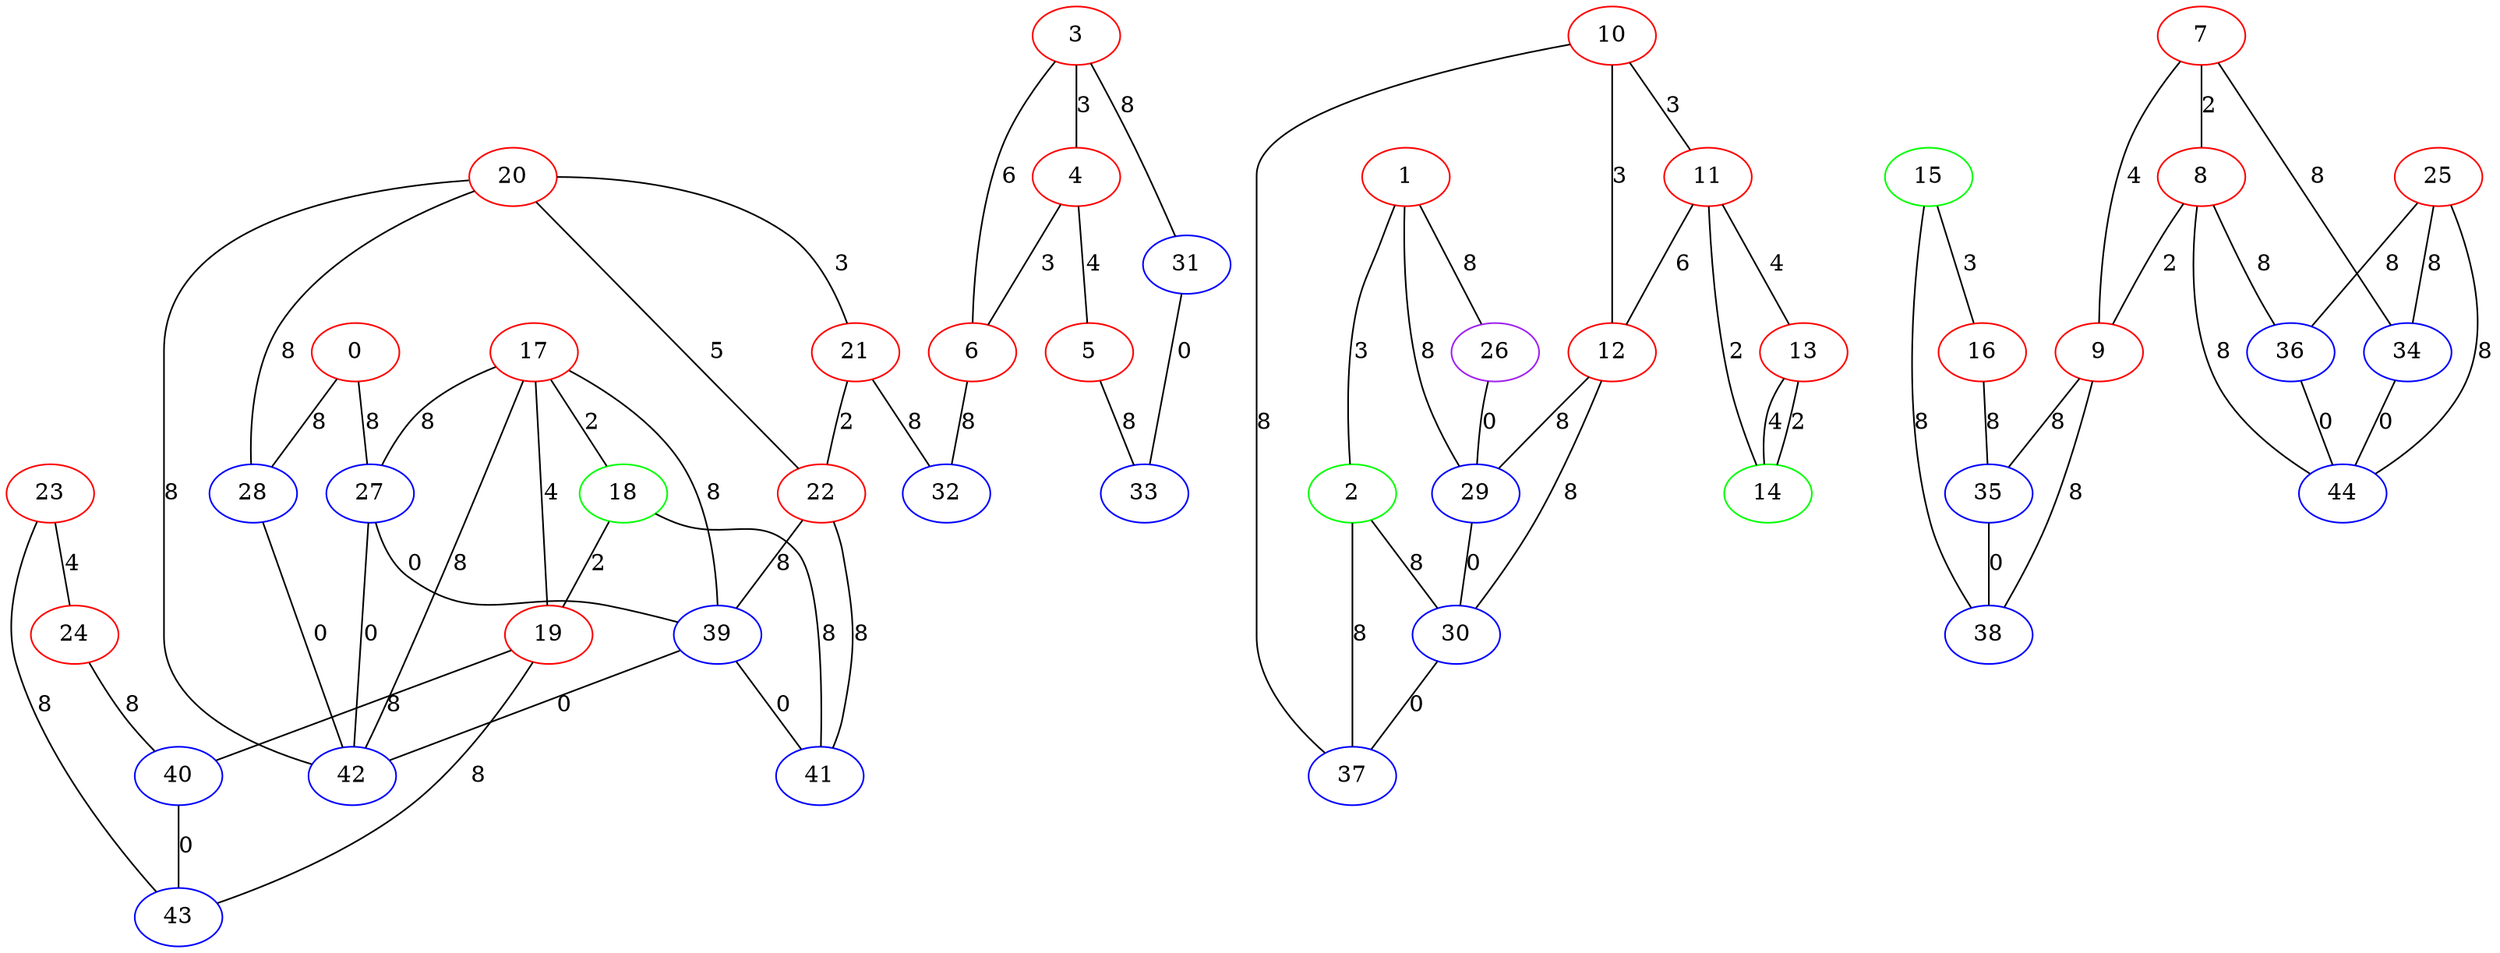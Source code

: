 graph "" {
0 [color=red, weight=1];
1 [color=red, weight=1];
2 [color=green, weight=2];
3 [color=red, weight=1];
4 [color=red, weight=1];
5 [color=red, weight=1];
6 [color=red, weight=1];
7 [color=red, weight=1];
8 [color=red, weight=1];
9 [color=red, weight=1];
10 [color=red, weight=1];
11 [color=red, weight=1];
12 [color=red, weight=1];
13 [color=red, weight=1];
14 [color=green, weight=2];
15 [color=green, weight=2];
16 [color=red, weight=1];
17 [color=red, weight=1];
18 [color=green, weight=2];
19 [color=red, weight=1];
20 [color=red, weight=1];
21 [color=red, weight=1];
22 [color=red, weight=1];
23 [color=red, weight=1];
24 [color=red, weight=1];
25 [color=red, weight=1];
26 [color=purple, weight=4];
27 [color=blue, weight=3];
28 [color=blue, weight=3];
29 [color=blue, weight=3];
30 [color=blue, weight=3];
31 [color=blue, weight=3];
32 [color=blue, weight=3];
33 [color=blue, weight=3];
34 [color=blue, weight=3];
35 [color=blue, weight=3];
36 [color=blue, weight=3];
37 [color=blue, weight=3];
38 [color=blue, weight=3];
39 [color=blue, weight=3];
40 [color=blue, weight=3];
41 [color=blue, weight=3];
42 [color=blue, weight=3];
43 [color=blue, weight=3];
44 [color=blue, weight=3];
0 -- 27  [key=0, label=8];
0 -- 28  [key=0, label=8];
1 -- 2  [key=0, label=3];
1 -- 26  [key=0, label=8];
1 -- 29  [key=0, label=8];
2 -- 37  [key=0, label=8];
2 -- 30  [key=0, label=8];
3 -- 4  [key=0, label=3];
3 -- 6  [key=0, label=6];
3 -- 31  [key=0, label=8];
4 -- 5  [key=0, label=4];
4 -- 6  [key=0, label=3];
5 -- 33  [key=0, label=8];
6 -- 32  [key=0, label=8];
7 -- 8  [key=0, label=2];
7 -- 9  [key=0, label=4];
7 -- 34  [key=0, label=8];
8 -- 9  [key=0, label=2];
8 -- 36  [key=0, label=8];
8 -- 44  [key=0, label=8];
9 -- 35  [key=0, label=8];
9 -- 38  [key=0, label=8];
10 -- 11  [key=0, label=3];
10 -- 12  [key=0, label=3];
10 -- 37  [key=0, label=8];
11 -- 12  [key=0, label=6];
11 -- 13  [key=0, label=4];
11 -- 14  [key=0, label=2];
12 -- 29  [key=0, label=8];
12 -- 30  [key=0, label=8];
13 -- 14  [key=0, label=2];
13 -- 14  [key=1, label=4];
15 -- 16  [key=0, label=3];
15 -- 38  [key=0, label=8];
16 -- 35  [key=0, label=8];
17 -- 27  [key=0, label=8];
17 -- 18  [key=0, label=2];
17 -- 19  [key=0, label=4];
17 -- 42  [key=0, label=8];
17 -- 39  [key=0, label=8];
18 -- 19  [key=0, label=2];
18 -- 41  [key=0, label=8];
19 -- 40  [key=0, label=8];
19 -- 43  [key=0, label=8];
20 -- 42  [key=0, label=8];
20 -- 28  [key=0, label=8];
20 -- 21  [key=0, label=3];
20 -- 22  [key=0, label=5];
21 -- 32  [key=0, label=8];
21 -- 22  [key=0, label=2];
22 -- 41  [key=0, label=8];
22 -- 39  [key=0, label=8];
23 -- 24  [key=0, label=4];
23 -- 43  [key=0, label=8];
24 -- 40  [key=0, label=8];
25 -- 44  [key=0, label=8];
25 -- 34  [key=0, label=8];
25 -- 36  [key=0, label=8];
26 -- 29  [key=0, label=0];
27 -- 42  [key=0, label=0];
27 -- 39  [key=0, label=0];
28 -- 42  [key=0, label=0];
29 -- 30  [key=0, label=0];
30 -- 37  [key=0, label=0];
31 -- 33  [key=0, label=0];
34 -- 44  [key=0, label=0];
35 -- 38  [key=0, label=0];
36 -- 44  [key=0, label=0];
39 -- 42  [key=0, label=0];
39 -- 41  [key=0, label=0];
40 -- 43  [key=0, label=0];
}
